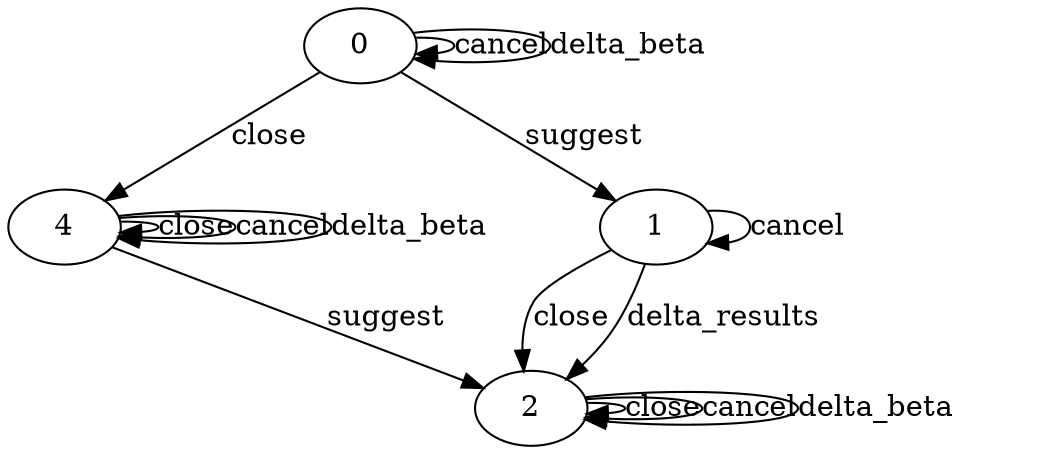 digraph {
  0 -> 4[label=close];
  0 -> 0[label=cancel];
  0 -> 1[label=suggest];
  0 -> 0[label=delta_beta];
  1 -> 2[label=close];
  1 -> 1[label=cancel];
  1 -> 2[label=delta_results];
  2 -> 2[label=close];
  2 -> 2[label=cancel];
  2 -> 2[label=delta_beta];
  4 -> 4[label=close];
  4 -> 4[label=cancel];
  4 -> 2[label=suggest];
  4 -> 4[label=delta_beta];
}
